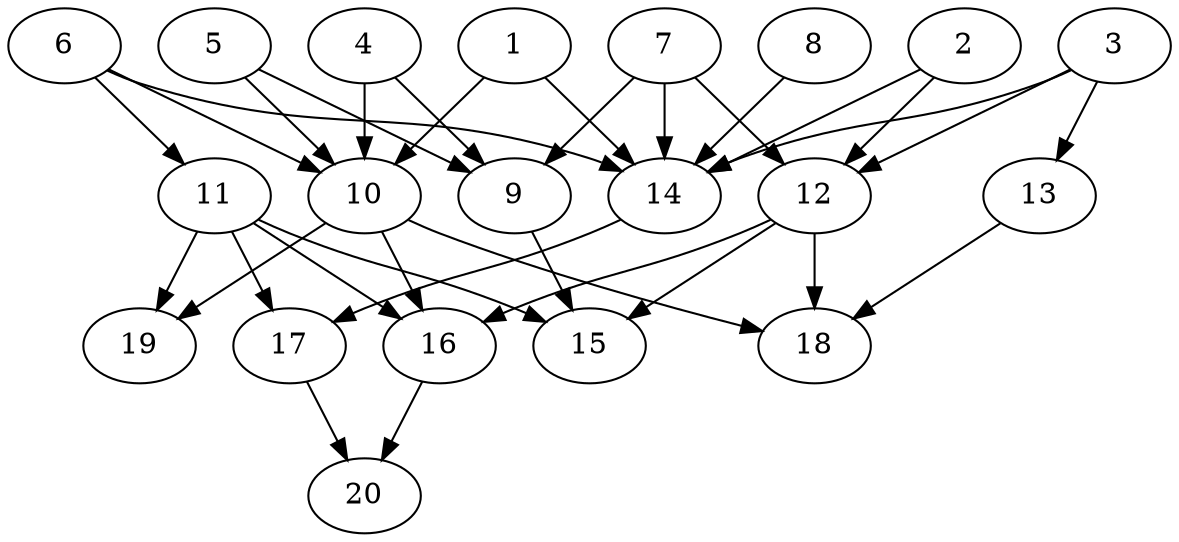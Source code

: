 // DAG automatically generated by daggen at Tue Jul 23 14:28:59 2019
// ./daggen --dot -n 20 --ccr 0.4 --fat 0.6 --regular 0.5 --density 0.7 --mindata 5242880 --maxdata 52428800 
digraph G {
  1 [size="64084480", alpha="0.15", expect_size="25633792"] 
  1 -> 10 [size ="25633792"]
  1 -> 14 [size ="25633792"]
  2 [size="92951040", alpha="0.11", expect_size="37180416"] 
  2 -> 12 [size ="37180416"]
  2 -> 14 [size ="37180416"]
  3 [size="13396480", alpha="0.16", expect_size="5358592"] 
  3 -> 12 [size ="5358592"]
  3 -> 13 [size ="5358592"]
  3 -> 14 [size ="5358592"]
  4 [size="75801600", alpha="0.19", expect_size="30320640"] 
  4 -> 9 [size ="30320640"]
  4 -> 10 [size ="30320640"]
  5 [size="62016000", alpha="0.01", expect_size="24806400"] 
  5 -> 9 [size ="24806400"]
  5 -> 10 [size ="24806400"]
  6 [size="67251200", alpha="0.10", expect_size="26900480"] 
  6 -> 10 [size ="26900480"]
  6 -> 11 [size ="26900480"]
  6 -> 14 [size ="26900480"]
  7 [size="82191360", alpha="0.03", expect_size="32876544"] 
  7 -> 9 [size ="32876544"]
  7 -> 12 [size ="32876544"]
  7 -> 14 [size ="32876544"]
  8 [size="55613440", alpha="0.04", expect_size="22245376"] 
  8 -> 14 [size ="22245376"]
  9 [size="42933760", alpha="0.14", expect_size="17173504"] 
  9 -> 15 [size ="17173504"]
  10 [size="25415680", alpha="0.01", expect_size="10166272"] 
  10 -> 16 [size ="10166272"]
  10 -> 18 [size ="10166272"]
  10 -> 19 [size ="10166272"]
  11 [size="126720000", alpha="0.03", expect_size="50688000"] 
  11 -> 15 [size ="50688000"]
  11 -> 16 [size ="50688000"]
  11 -> 17 [size ="50688000"]
  11 -> 19 [size ="50688000"]
  12 [size="99328000", alpha="0.02", expect_size="39731200"] 
  12 -> 15 [size ="39731200"]
  12 -> 16 [size ="39731200"]
  12 -> 18 [size ="39731200"]
  13 [size="44216320", alpha="0.13", expect_size="17686528"] 
  13 -> 18 [size ="17686528"]
  14 [size="20011520", alpha="0.16", expect_size="8004608"] 
  14 -> 17 [size ="8004608"]
  15 [size="14382080", alpha="0.14", expect_size="5752832"] 
  16 [size="19284480", alpha="0.09", expect_size="7713792"] 
  16 -> 20 [size ="7713792"]
  17 [size="78553600", alpha="0.03", expect_size="31421440"] 
  17 -> 20 [size ="31421440"]
  18 [size="95738880", alpha="0.14", expect_size="38295552"] 
  19 [size="121699840", alpha="0.16", expect_size="48679936"] 
  20 [size="89254400", alpha="0.10", expect_size="35701760"] 
}
